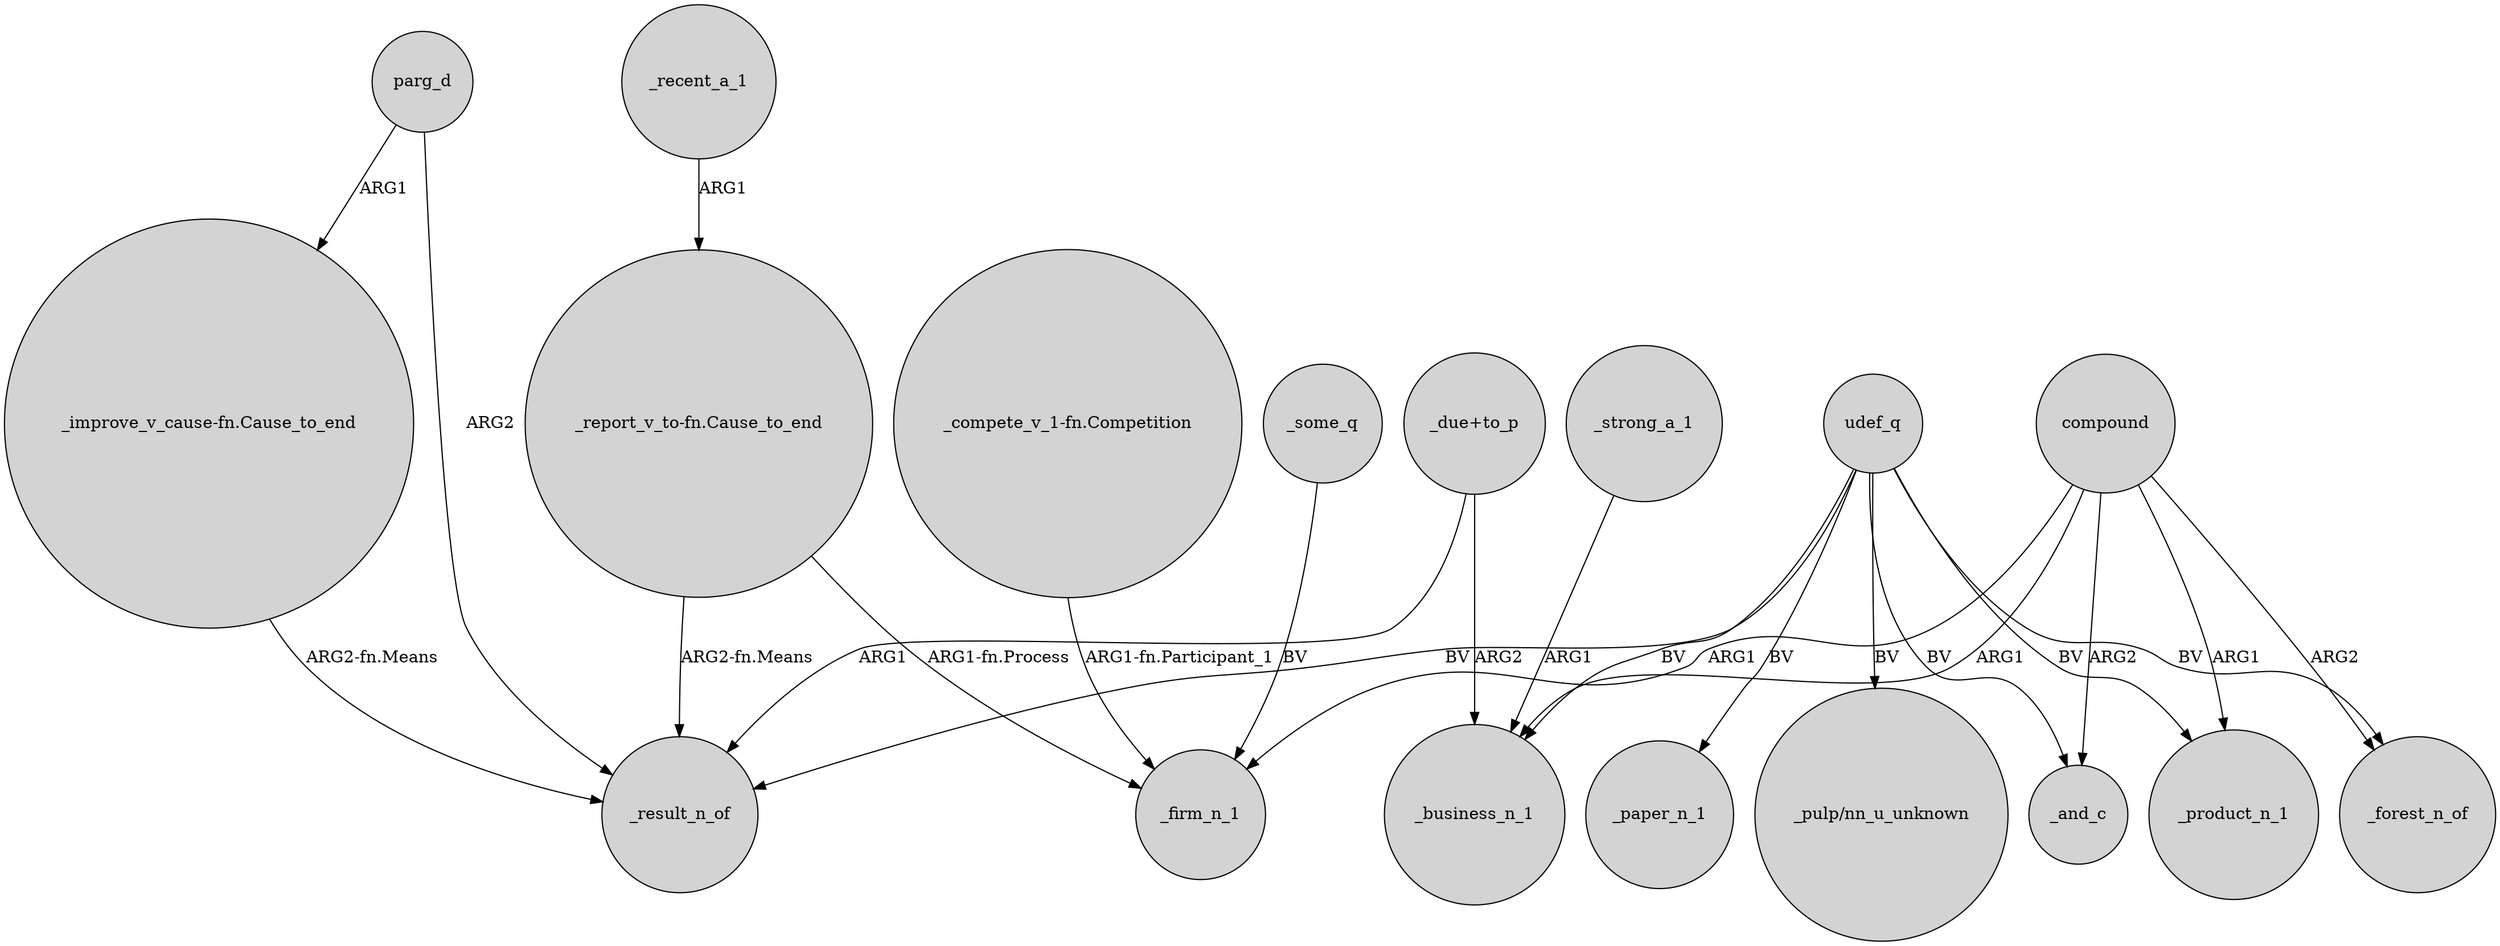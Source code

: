 digraph {
	node [shape=circle style=filled]
	parg_d -> _result_n_of [label=ARG2]
	"_improve_v_cause-fn.Cause_to_end" -> _result_n_of [label="ARG2-fn.Means"]
	"_report_v_to-fn.Cause_to_end" -> _result_n_of [label="ARG2-fn.Means"]
	_some_q -> _firm_n_1 [label=BV]
	udef_q -> _forest_n_of [label=BV]
	udef_q -> _paper_n_1 [label=BV]
	udef_q -> _product_n_1 [label=BV]
	_recent_a_1 -> "_report_v_to-fn.Cause_to_end" [label=ARG1]
	compound -> _forest_n_of [label=ARG2]
	udef_q -> _business_n_1 [label=BV]
	udef_q -> _and_c [label=BV]
	compound -> _and_c [label=ARG2]
	parg_d -> "_improve_v_cause-fn.Cause_to_end" [label=ARG1]
	udef_q -> "_pulp/nn_u_unknown" [label=BV]
	"_due+to_p" -> _result_n_of [label=ARG1]
	"_due+to_p" -> _business_n_1 [label=ARG2]
	compound -> _firm_n_1 [label=ARG1]
	_strong_a_1 -> _business_n_1 [label=ARG1]
	compound -> _product_n_1 [label=ARG1]
	"_compete_v_1-fn.Competition" -> _firm_n_1 [label="ARG1-fn.Participant_1"]
	compound -> _business_n_1 [label=ARG1]
	"_report_v_to-fn.Cause_to_end" -> _firm_n_1 [label="ARG1-fn.Process"]
	udef_q -> _result_n_of [label=BV]
}
